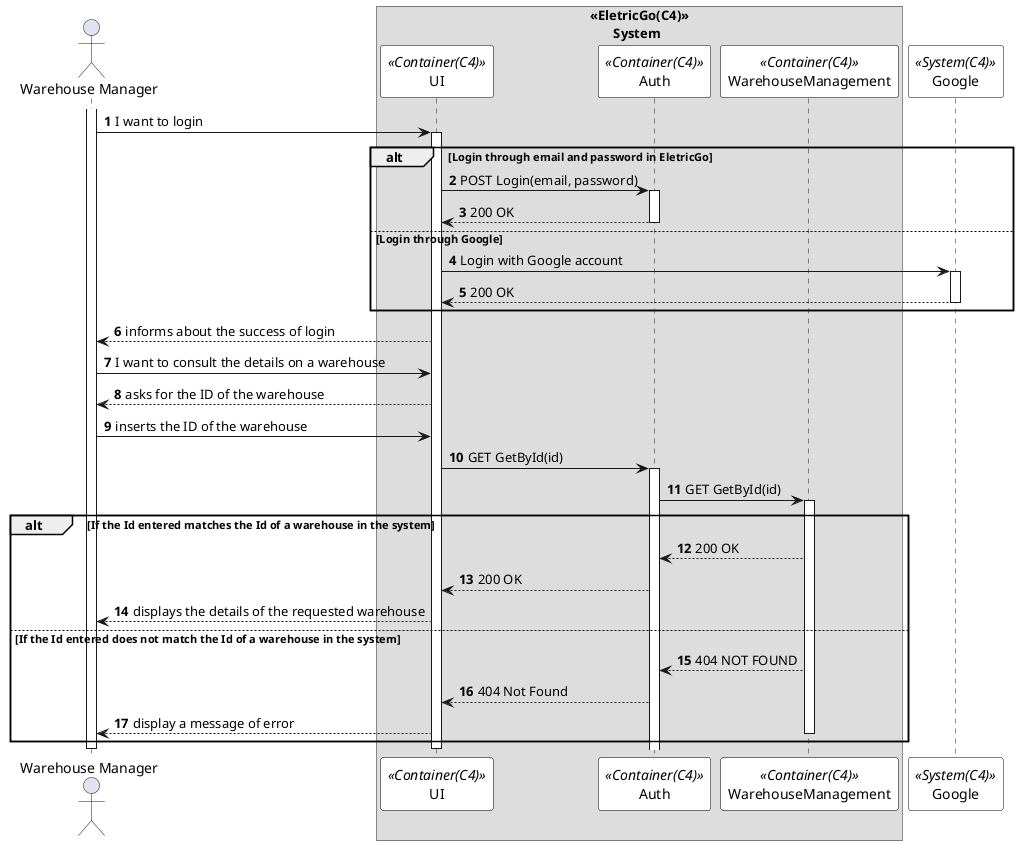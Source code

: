 @startuml readWarehouseSD
autonumber

skinparam sequence {
ParticipantBorderColor black
ParticipantBackgroundColor white
}

actor "Warehouse Manager" as admin

box "<<EletricGo(C4)>>\n       System"
participant UI as UI <<Container(C4)>>
participant Auth as Auth <<Container(C4)>>
participant WarehouseManagement as  WM <<Container(C4)>>
end box

participant Google as Google <<System(C4)>>


activate admin
admin->UI: I want to login
activate UI

alt Login through email and password in EletricGo

UI -> Auth: POST Login(email, password)
activate Auth

Auth --> UI: 200 OK
deactivate Auth

else Login through Google

UI -> Google: Login with Google account
activate Google
Google --> UI: 200 OK
deactivate Google

end

UI --> admin: informs about the success of login

admin -> UI: I want to consult the details on a warehouse


UI --> admin: asks for the ID of the warehouse


admin -> UI: inserts the ID of the warehouse

UI -> Auth: GET GetById(id)
activate Auth
Auth -> WM: GET GetById(id)
activate WM

alt If the Id entered matches the Id of a warehouse in the system

WM --> Auth : 200 OK 
Auth --> UI: 200 OK
UI --> admin: displays the details of the requested warehouse


else If the Id entered does not match the Id of a warehouse in the system

WM --> Auth : 404 NOT FOUND
Auth --> UI: 404 Not Found
UI --> admin: display a message of error
deactivate WM

end

deactivate UI
deactivate admin


@enduml